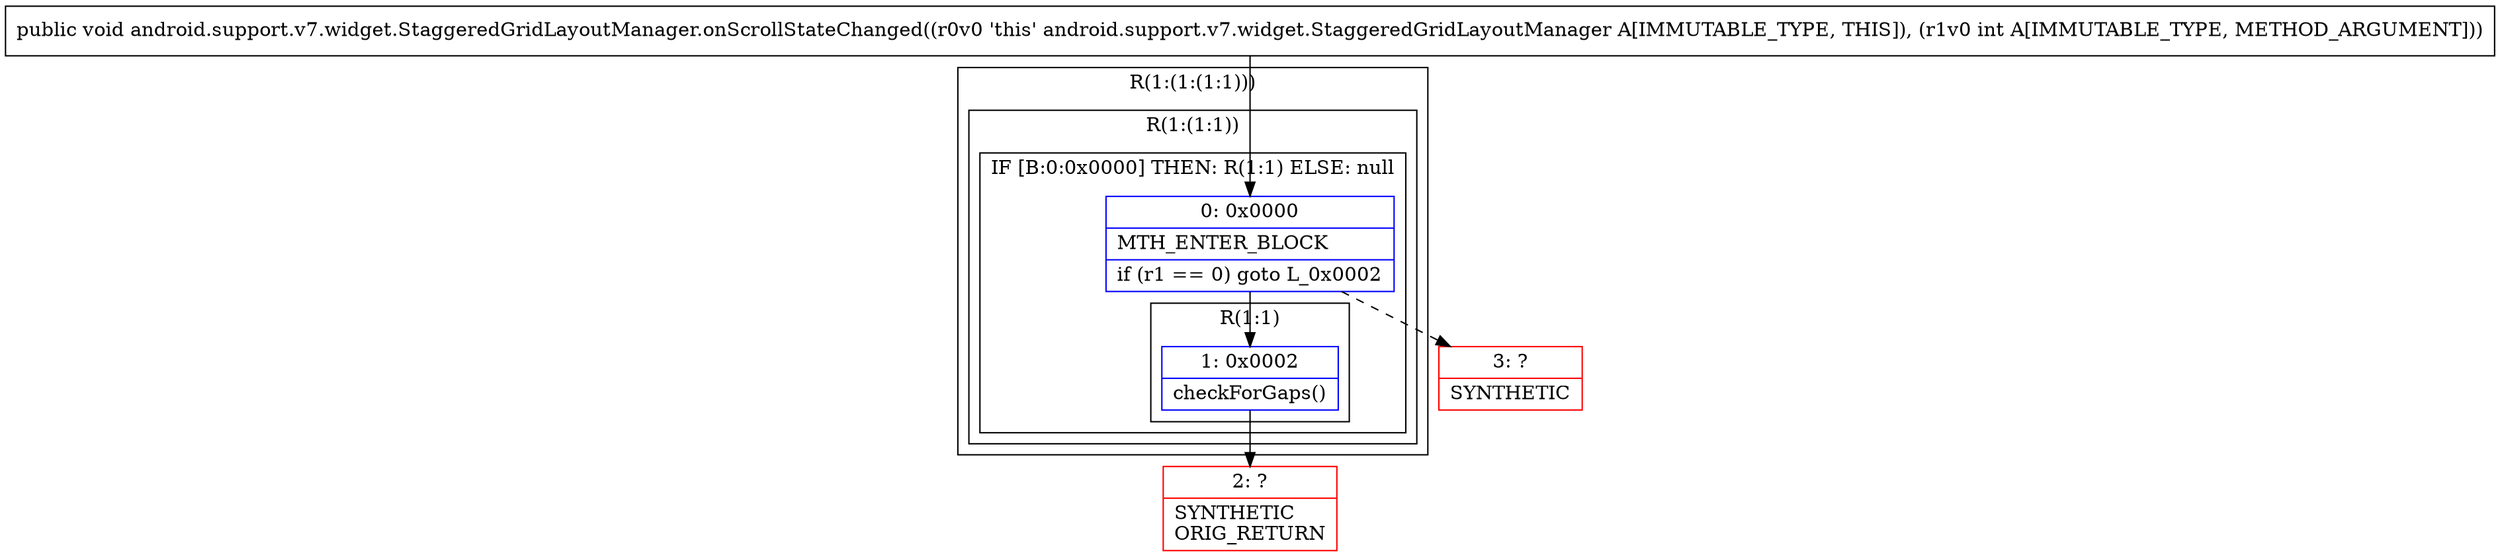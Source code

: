 digraph "CFG forandroid.support.v7.widget.StaggeredGridLayoutManager.onScrollStateChanged(I)V" {
subgraph cluster_Region_148099336 {
label = "R(1:(1:(1:1)))";
node [shape=record,color=blue];
subgraph cluster_Region_1747150956 {
label = "R(1:(1:1))";
node [shape=record,color=blue];
subgraph cluster_IfRegion_2086695533 {
label = "IF [B:0:0x0000] THEN: R(1:1) ELSE: null";
node [shape=record,color=blue];
Node_0 [shape=record,label="{0\:\ 0x0000|MTH_ENTER_BLOCK\l|if (r1 == 0) goto L_0x0002\l}"];
subgraph cluster_Region_836737833 {
label = "R(1:1)";
node [shape=record,color=blue];
Node_1 [shape=record,label="{1\:\ 0x0002|checkForGaps()\l}"];
}
}
}
}
Node_2 [shape=record,color=red,label="{2\:\ ?|SYNTHETIC\lORIG_RETURN\l}"];
Node_3 [shape=record,color=red,label="{3\:\ ?|SYNTHETIC\l}"];
MethodNode[shape=record,label="{public void android.support.v7.widget.StaggeredGridLayoutManager.onScrollStateChanged((r0v0 'this' android.support.v7.widget.StaggeredGridLayoutManager A[IMMUTABLE_TYPE, THIS]), (r1v0 int A[IMMUTABLE_TYPE, METHOD_ARGUMENT])) }"];
MethodNode -> Node_0;
Node_0 -> Node_1;
Node_0 -> Node_3[style=dashed];
Node_1 -> Node_2;
}

